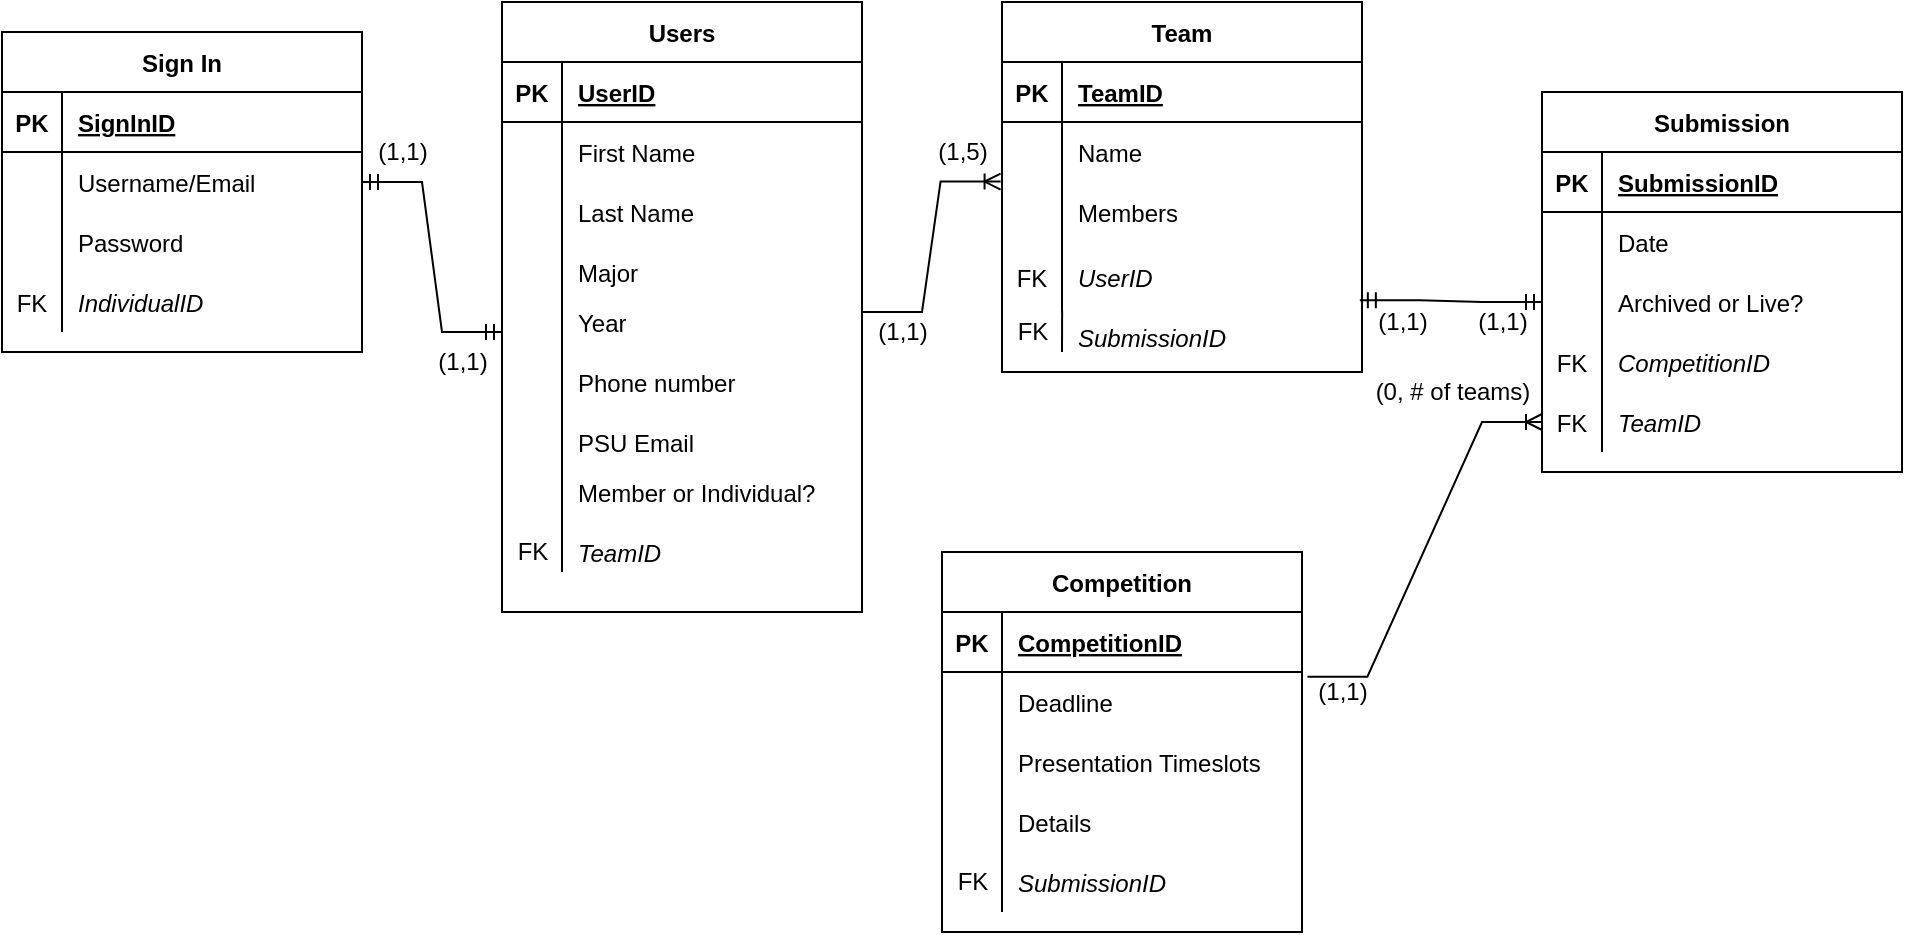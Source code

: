<mxfile version="17.3.0" type="device"><diagram id="R2lEEEUBdFMjLlhIrx00" name="Page-1"><mxGraphModel dx="2053" dy="791" grid="1" gridSize="10" guides="1" tooltips="1" connect="1" arrows="1" fold="1" page="1" pageScale="1" pageWidth="850" pageHeight="1100" math="0" shadow="0" extFonts="Permanent Marker^https://fonts.googleapis.com/css?family=Permanent+Marker"><root><mxCell id="0"/><mxCell id="1" parent="0"/><mxCell id="kNSfibpI5rXc8dCy2JGH-1" value="Team" style="shape=table;startSize=30;container=1;collapsible=1;childLayout=tableLayout;fixedRows=1;rowLines=0;fontStyle=1;align=center;resizeLast=1;" parent="1" vertex="1"><mxGeometry x="390" y="35" width="180" height="185" as="geometry"/></mxCell><mxCell id="kNSfibpI5rXc8dCy2JGH-2" value="" style="shape=tableRow;horizontal=0;startSize=0;swimlaneHead=0;swimlaneBody=0;fillColor=none;collapsible=0;dropTarget=0;points=[[0,0.5],[1,0.5]];portConstraint=eastwest;top=0;left=0;right=0;bottom=1;" parent="kNSfibpI5rXc8dCy2JGH-1" vertex="1"><mxGeometry y="30" width="180" height="30" as="geometry"/></mxCell><mxCell id="kNSfibpI5rXc8dCy2JGH-3" value="PK" style="shape=partialRectangle;connectable=0;fillColor=none;top=0;left=0;bottom=0;right=0;fontStyle=1;overflow=hidden;" parent="kNSfibpI5rXc8dCy2JGH-2" vertex="1"><mxGeometry width="30" height="30" as="geometry"><mxRectangle width="30" height="30" as="alternateBounds"/></mxGeometry></mxCell><mxCell id="kNSfibpI5rXc8dCy2JGH-4" value="TeamID" style="shape=partialRectangle;connectable=0;fillColor=none;top=0;left=0;bottom=0;right=0;align=left;spacingLeft=6;fontStyle=5;overflow=hidden;" parent="kNSfibpI5rXc8dCy2JGH-2" vertex="1"><mxGeometry x="30" width="150" height="30" as="geometry"><mxRectangle width="150" height="30" as="alternateBounds"/></mxGeometry></mxCell><mxCell id="kNSfibpI5rXc8dCy2JGH-5" value="" style="shape=tableRow;horizontal=0;startSize=0;swimlaneHead=0;swimlaneBody=0;fillColor=none;collapsible=0;dropTarget=0;points=[[0,0.5],[1,0.5]];portConstraint=eastwest;top=0;left=0;right=0;bottom=0;" parent="kNSfibpI5rXc8dCy2JGH-1" vertex="1"><mxGeometry y="60" width="180" height="30" as="geometry"/></mxCell><mxCell id="kNSfibpI5rXc8dCy2JGH-6" value="" style="shape=partialRectangle;connectable=0;fillColor=none;top=0;left=0;bottom=0;right=0;editable=1;overflow=hidden;" parent="kNSfibpI5rXc8dCy2JGH-5" vertex="1"><mxGeometry width="30" height="30" as="geometry"><mxRectangle width="30" height="30" as="alternateBounds"/></mxGeometry></mxCell><mxCell id="kNSfibpI5rXc8dCy2JGH-7" value="Name" style="shape=partialRectangle;connectable=0;fillColor=none;top=0;left=0;bottom=0;right=0;align=left;spacingLeft=6;overflow=hidden;" parent="kNSfibpI5rXc8dCy2JGH-5" vertex="1"><mxGeometry x="30" width="150" height="30" as="geometry"><mxRectangle width="150" height="30" as="alternateBounds"/></mxGeometry></mxCell><mxCell id="kNSfibpI5rXc8dCy2JGH-8" value="" style="shape=tableRow;horizontal=0;startSize=0;swimlaneHead=0;swimlaneBody=0;fillColor=none;collapsible=0;dropTarget=0;points=[[0,0.5],[1,0.5]];portConstraint=eastwest;top=0;left=0;right=0;bottom=0;" parent="kNSfibpI5rXc8dCy2JGH-1" vertex="1"><mxGeometry y="90" width="180" height="30" as="geometry"/></mxCell><mxCell id="kNSfibpI5rXc8dCy2JGH-9" value="" style="shape=partialRectangle;connectable=0;fillColor=none;top=0;left=0;bottom=0;right=0;editable=1;overflow=hidden;" parent="kNSfibpI5rXc8dCy2JGH-8" vertex="1"><mxGeometry width="30" height="30" as="geometry"><mxRectangle width="30" height="30" as="alternateBounds"/></mxGeometry></mxCell><mxCell id="kNSfibpI5rXc8dCy2JGH-10" value="Members" style="shape=partialRectangle;connectable=0;fillColor=none;top=0;left=0;bottom=0;right=0;align=left;spacingLeft=6;overflow=hidden;" parent="kNSfibpI5rXc8dCy2JGH-8" vertex="1"><mxGeometry x="30" width="150" height="30" as="geometry"><mxRectangle width="150" height="30" as="alternateBounds"/></mxGeometry></mxCell><mxCell id="kNSfibpI5rXc8dCy2JGH-11" value="" style="shape=tableRow;horizontal=0;startSize=0;swimlaneHead=0;swimlaneBody=0;fillColor=none;collapsible=0;dropTarget=0;points=[[0,0.5],[1,0.5]];portConstraint=eastwest;top=0;left=0;right=0;bottom=0;" parent="kNSfibpI5rXc8dCy2JGH-1" vertex="1"><mxGeometry y="120" width="180" height="35" as="geometry"/></mxCell><mxCell id="kNSfibpI5rXc8dCy2JGH-12" value="FK" style="shape=partialRectangle;connectable=0;fillColor=none;top=0;left=0;bottom=0;right=0;editable=1;overflow=hidden;" parent="kNSfibpI5rXc8dCy2JGH-11" vertex="1"><mxGeometry width="30" height="35" as="geometry"><mxRectangle width="30" height="35" as="alternateBounds"/></mxGeometry></mxCell><mxCell id="kNSfibpI5rXc8dCy2JGH-13" value="UserID" style="shape=partialRectangle;connectable=0;fillColor=none;top=0;left=0;bottom=0;right=0;align=left;spacingLeft=6;overflow=hidden;fontStyle=2" parent="kNSfibpI5rXc8dCy2JGH-11" vertex="1"><mxGeometry x="30" width="150" height="35" as="geometry"><mxRectangle width="150" height="35" as="alternateBounds"/></mxGeometry></mxCell><mxCell id="kNSfibpI5rXc8dCy2JGH-27" value="Users" style="shape=table;startSize=30;container=1;collapsible=1;childLayout=tableLayout;fixedRows=1;rowLines=0;fontStyle=1;align=center;resizeLast=1;" parent="1" vertex="1"><mxGeometry x="140" y="35" width="180" height="305" as="geometry"/></mxCell><mxCell id="kNSfibpI5rXc8dCy2JGH-28" value="" style="shape=tableRow;horizontal=0;startSize=0;swimlaneHead=0;swimlaneBody=0;fillColor=none;collapsible=0;dropTarget=0;points=[[0,0.5],[1,0.5]];portConstraint=eastwest;top=0;left=0;right=0;bottom=1;" parent="kNSfibpI5rXc8dCy2JGH-27" vertex="1"><mxGeometry y="30" width="180" height="30" as="geometry"/></mxCell><mxCell id="kNSfibpI5rXc8dCy2JGH-29" value="PK" style="shape=partialRectangle;connectable=0;fillColor=none;top=0;left=0;bottom=0;right=0;fontStyle=1;overflow=hidden;" parent="kNSfibpI5rXc8dCy2JGH-28" vertex="1"><mxGeometry width="30" height="30" as="geometry"><mxRectangle width="30" height="30" as="alternateBounds"/></mxGeometry></mxCell><mxCell id="kNSfibpI5rXc8dCy2JGH-30" value="UserID" style="shape=partialRectangle;connectable=0;fillColor=none;top=0;left=0;bottom=0;right=0;align=left;spacingLeft=6;fontStyle=5;overflow=hidden;" parent="kNSfibpI5rXc8dCy2JGH-28" vertex="1"><mxGeometry x="30" width="150" height="30" as="geometry"><mxRectangle width="150" height="30" as="alternateBounds"/></mxGeometry></mxCell><mxCell id="kNSfibpI5rXc8dCy2JGH-31" value="" style="shape=tableRow;horizontal=0;startSize=0;swimlaneHead=0;swimlaneBody=0;fillColor=none;collapsible=0;dropTarget=0;points=[[0,0.5],[1,0.5]];portConstraint=eastwest;top=0;left=0;right=0;bottom=0;" parent="kNSfibpI5rXc8dCy2JGH-27" vertex="1"><mxGeometry y="60" width="180" height="30" as="geometry"/></mxCell><mxCell id="kNSfibpI5rXc8dCy2JGH-32" value="" style="shape=partialRectangle;connectable=0;fillColor=none;top=0;left=0;bottom=0;right=0;editable=1;overflow=hidden;" parent="kNSfibpI5rXc8dCy2JGH-31" vertex="1"><mxGeometry width="30" height="30" as="geometry"><mxRectangle width="30" height="30" as="alternateBounds"/></mxGeometry></mxCell><mxCell id="kNSfibpI5rXc8dCy2JGH-33" value="First Name" style="shape=partialRectangle;connectable=0;fillColor=none;top=0;left=0;bottom=0;right=0;align=left;spacingLeft=6;overflow=hidden;" parent="kNSfibpI5rXc8dCy2JGH-31" vertex="1"><mxGeometry x="30" width="150" height="30" as="geometry"><mxRectangle width="150" height="30" as="alternateBounds"/></mxGeometry></mxCell><mxCell id="kNSfibpI5rXc8dCy2JGH-34" value="" style="shape=tableRow;horizontal=0;startSize=0;swimlaneHead=0;swimlaneBody=0;fillColor=none;collapsible=0;dropTarget=0;points=[[0,0.5],[1,0.5]];portConstraint=eastwest;top=0;left=0;right=0;bottom=0;" parent="kNSfibpI5rXc8dCy2JGH-27" vertex="1"><mxGeometry y="90" width="180" height="30" as="geometry"/></mxCell><mxCell id="kNSfibpI5rXc8dCy2JGH-35" value="" style="shape=partialRectangle;connectable=0;fillColor=none;top=0;left=0;bottom=0;right=0;editable=1;overflow=hidden;" parent="kNSfibpI5rXc8dCy2JGH-34" vertex="1"><mxGeometry width="30" height="30" as="geometry"><mxRectangle width="30" height="30" as="alternateBounds"/></mxGeometry></mxCell><mxCell id="kNSfibpI5rXc8dCy2JGH-36" value="Last Name" style="shape=partialRectangle;connectable=0;fillColor=none;top=0;left=0;bottom=0;right=0;align=left;spacingLeft=6;overflow=hidden;" parent="kNSfibpI5rXc8dCy2JGH-34" vertex="1"><mxGeometry x="30" width="150" height="30" as="geometry"><mxRectangle width="150" height="30" as="alternateBounds"/></mxGeometry></mxCell><mxCell id="kNSfibpI5rXc8dCy2JGH-37" value="" style="shape=tableRow;horizontal=0;startSize=0;swimlaneHead=0;swimlaneBody=0;fillColor=none;collapsible=0;dropTarget=0;points=[[0,0.5],[1,0.5]];portConstraint=eastwest;top=0;left=0;right=0;bottom=0;" parent="kNSfibpI5rXc8dCy2JGH-27" vertex="1"><mxGeometry y="120" width="180" height="30" as="geometry"/></mxCell><mxCell id="kNSfibpI5rXc8dCy2JGH-38" value="&#10;&#10;&#10;&#10;&#10;&#10;&#10;&#10;&#10;" style="shape=partialRectangle;connectable=0;fillColor=none;top=0;left=0;bottom=0;right=0;editable=1;overflow=hidden;" parent="kNSfibpI5rXc8dCy2JGH-37" vertex="1"><mxGeometry width="30" height="30" as="geometry"><mxRectangle width="30" height="30" as="alternateBounds"/></mxGeometry></mxCell><mxCell id="kNSfibpI5rXc8dCy2JGH-39" value="Major" style="shape=partialRectangle;connectable=0;fillColor=none;top=0;left=0;bottom=0;right=0;align=left;spacingLeft=6;overflow=hidden;" parent="kNSfibpI5rXc8dCy2JGH-37" vertex="1"><mxGeometry x="30" width="150" height="30" as="geometry"><mxRectangle width="150" height="30" as="alternateBounds"/></mxGeometry></mxCell><mxCell id="kNSfibpI5rXc8dCy2JGH-53" value="Competition" style="shape=table;startSize=30;container=1;collapsible=1;childLayout=tableLayout;fixedRows=1;rowLines=0;fontStyle=1;align=center;resizeLast=1;" parent="1" vertex="1"><mxGeometry x="360" y="310" width="180" height="190" as="geometry"/></mxCell><mxCell id="kNSfibpI5rXc8dCy2JGH-54" value="" style="shape=tableRow;horizontal=0;startSize=0;swimlaneHead=0;swimlaneBody=0;fillColor=none;collapsible=0;dropTarget=0;points=[[0,0.5],[1,0.5]];portConstraint=eastwest;top=0;left=0;right=0;bottom=1;" parent="kNSfibpI5rXc8dCy2JGH-53" vertex="1"><mxGeometry y="30" width="180" height="30" as="geometry"/></mxCell><mxCell id="kNSfibpI5rXc8dCy2JGH-55" value="PK" style="shape=partialRectangle;connectable=0;fillColor=none;top=0;left=0;bottom=0;right=0;fontStyle=1;overflow=hidden;" parent="kNSfibpI5rXc8dCy2JGH-54" vertex="1"><mxGeometry width="30" height="30" as="geometry"><mxRectangle width="30" height="30" as="alternateBounds"/></mxGeometry></mxCell><mxCell id="kNSfibpI5rXc8dCy2JGH-56" value="CompetitionID" style="shape=partialRectangle;connectable=0;fillColor=none;top=0;left=0;bottom=0;right=0;align=left;spacingLeft=6;fontStyle=5;overflow=hidden;" parent="kNSfibpI5rXc8dCy2JGH-54" vertex="1"><mxGeometry x="30" width="150" height="30" as="geometry"><mxRectangle width="150" height="30" as="alternateBounds"/></mxGeometry></mxCell><mxCell id="kNSfibpI5rXc8dCy2JGH-57" value="" style="shape=tableRow;horizontal=0;startSize=0;swimlaneHead=0;swimlaneBody=0;fillColor=none;collapsible=0;dropTarget=0;points=[[0,0.5],[1,0.5]];portConstraint=eastwest;top=0;left=0;right=0;bottom=0;" parent="kNSfibpI5rXc8dCy2JGH-53" vertex="1"><mxGeometry y="60" width="180" height="30" as="geometry"/></mxCell><mxCell id="kNSfibpI5rXc8dCy2JGH-58" value="" style="shape=partialRectangle;connectable=0;fillColor=none;top=0;left=0;bottom=0;right=0;editable=1;overflow=hidden;" parent="kNSfibpI5rXc8dCy2JGH-57" vertex="1"><mxGeometry width="30" height="30" as="geometry"><mxRectangle width="30" height="30" as="alternateBounds"/></mxGeometry></mxCell><mxCell id="kNSfibpI5rXc8dCy2JGH-59" value="Deadline" style="shape=partialRectangle;connectable=0;fillColor=none;top=0;left=0;bottom=0;right=0;align=left;spacingLeft=6;overflow=hidden;" parent="kNSfibpI5rXc8dCy2JGH-57" vertex="1"><mxGeometry x="30" width="150" height="30" as="geometry"><mxRectangle width="150" height="30" as="alternateBounds"/></mxGeometry></mxCell><mxCell id="kNSfibpI5rXc8dCy2JGH-60" value="" style="shape=tableRow;horizontal=0;startSize=0;swimlaneHead=0;swimlaneBody=0;fillColor=none;collapsible=0;dropTarget=0;points=[[0,0.5],[1,0.5]];portConstraint=eastwest;top=0;left=0;right=0;bottom=0;" parent="kNSfibpI5rXc8dCy2JGH-53" vertex="1"><mxGeometry y="90" width="180" height="30" as="geometry"/></mxCell><mxCell id="kNSfibpI5rXc8dCy2JGH-61" value="" style="shape=partialRectangle;connectable=0;fillColor=none;top=0;left=0;bottom=0;right=0;editable=1;overflow=hidden;" parent="kNSfibpI5rXc8dCy2JGH-60" vertex="1"><mxGeometry width="30" height="30" as="geometry"><mxRectangle width="30" height="30" as="alternateBounds"/></mxGeometry></mxCell><mxCell id="kNSfibpI5rXc8dCy2JGH-62" value="Presentation Timeslots" style="shape=partialRectangle;connectable=0;fillColor=none;top=0;left=0;bottom=0;right=0;align=left;spacingLeft=6;overflow=hidden;" parent="kNSfibpI5rXc8dCy2JGH-60" vertex="1"><mxGeometry x="30" width="150" height="30" as="geometry"><mxRectangle width="150" height="30" as="alternateBounds"/></mxGeometry></mxCell><mxCell id="kNSfibpI5rXc8dCy2JGH-63" value="" style="shape=tableRow;horizontal=0;startSize=0;swimlaneHead=0;swimlaneBody=0;fillColor=none;collapsible=0;dropTarget=0;points=[[0,0.5],[1,0.5]];portConstraint=eastwest;top=0;left=0;right=0;bottom=0;" parent="kNSfibpI5rXc8dCy2JGH-53" vertex="1"><mxGeometry y="120" width="180" height="30" as="geometry"/></mxCell><mxCell id="kNSfibpI5rXc8dCy2JGH-64" value="&#10;&#10;&#10;&#10;&#10;&#10;&#10;&#10;&#10;" style="shape=partialRectangle;connectable=0;fillColor=none;top=0;left=0;bottom=0;right=0;editable=1;overflow=hidden;" parent="kNSfibpI5rXc8dCy2JGH-63" vertex="1"><mxGeometry width="30" height="30" as="geometry"><mxRectangle width="30" height="30" as="alternateBounds"/></mxGeometry></mxCell><mxCell id="kNSfibpI5rXc8dCy2JGH-65" value="" style="shape=partialRectangle;connectable=0;fillColor=none;top=0;left=0;bottom=0;right=0;align=left;spacingLeft=6;overflow=hidden;" parent="kNSfibpI5rXc8dCy2JGH-63" vertex="1"><mxGeometry x="30" width="150" height="30" as="geometry"><mxRectangle width="150" height="30" as="alternateBounds"/></mxGeometry></mxCell><mxCell id="kNSfibpI5rXc8dCy2JGH-66" value="Year" style="shape=partialRectangle;connectable=0;fillColor=none;top=0;left=0;bottom=0;right=0;align=left;spacingLeft=6;overflow=hidden;" parent="1" vertex="1"><mxGeometry x="170" y="180" width="150" height="30" as="geometry"><mxRectangle width="150" height="30" as="alternateBounds"/></mxGeometry></mxCell><mxCell id="kNSfibpI5rXc8dCy2JGH-67" value="" style="endArrow=none;html=1;rounded=0;" parent="1" edge="1"><mxGeometry relative="1" as="geometry"><mxPoint x="170" y="180" as="sourcePoint"/><mxPoint x="170" y="280" as="targetPoint"/></mxGeometry></mxCell><mxCell id="kNSfibpI5rXc8dCy2JGH-68" value="Phone number" style="shape=partialRectangle;connectable=0;fillColor=none;top=0;left=0;bottom=0;right=0;align=left;spacingLeft=6;overflow=hidden;" parent="1" vertex="1"><mxGeometry x="170" y="210" width="150" height="30" as="geometry"><mxRectangle width="150" height="30" as="alternateBounds"/></mxGeometry></mxCell><mxCell id="kNSfibpI5rXc8dCy2JGH-69" value="PSU Email" style="shape=partialRectangle;connectable=0;fillColor=none;top=0;left=0;bottom=0;right=0;align=left;spacingLeft=6;overflow=hidden;" parent="1" vertex="1"><mxGeometry x="170" y="240" width="150" height="30" as="geometry"><mxRectangle width="150" height="30" as="alternateBounds"/></mxGeometry></mxCell><mxCell id="kNSfibpI5rXc8dCy2JGH-70" value="TeamID" style="shape=partialRectangle;connectable=0;fillColor=none;top=0;left=0;bottom=0;right=0;align=left;spacingLeft=6;overflow=hidden;fontStyle=2" parent="1" vertex="1"><mxGeometry x="170" y="295" width="150" height="30" as="geometry"><mxRectangle width="150" height="30" as="alternateBounds"/></mxGeometry></mxCell><mxCell id="kNSfibpI5rXc8dCy2JGH-72" value="FK" style="text;html=1;align=center;verticalAlign=middle;resizable=0;points=[];autosize=1;strokeColor=none;fillColor=none;" parent="1" vertex="1"><mxGeometry x="140" y="300" width="30" height="20" as="geometry"/></mxCell><mxCell id="kNSfibpI5rXc8dCy2JGH-73" value="Details" style="shape=partialRectangle;connectable=0;fillColor=none;top=0;left=0;bottom=0;right=0;align=left;spacingLeft=6;overflow=hidden;" parent="1" vertex="1"><mxGeometry x="390" y="430" width="150" height="30" as="geometry"><mxRectangle width="150" height="30" as="alternateBounds"/></mxGeometry></mxCell><mxCell id="kNSfibpI5rXc8dCy2JGH-74" value="Submission" style="shape=table;startSize=30;container=1;collapsible=1;childLayout=tableLayout;fixedRows=1;rowLines=0;fontStyle=1;align=center;resizeLast=1;" parent="1" vertex="1"><mxGeometry x="660" y="80" width="180" height="190" as="geometry"/></mxCell><mxCell id="kNSfibpI5rXc8dCy2JGH-75" value="" style="shape=tableRow;horizontal=0;startSize=0;swimlaneHead=0;swimlaneBody=0;fillColor=none;collapsible=0;dropTarget=0;points=[[0,0.5],[1,0.5]];portConstraint=eastwest;top=0;left=0;right=0;bottom=1;" parent="kNSfibpI5rXc8dCy2JGH-74" vertex="1"><mxGeometry y="30" width="180" height="30" as="geometry"/></mxCell><mxCell id="kNSfibpI5rXc8dCy2JGH-76" value="PK" style="shape=partialRectangle;connectable=0;fillColor=none;top=0;left=0;bottom=0;right=0;fontStyle=1;overflow=hidden;" parent="kNSfibpI5rXc8dCy2JGH-75" vertex="1"><mxGeometry width="30" height="30" as="geometry"><mxRectangle width="30" height="30" as="alternateBounds"/></mxGeometry></mxCell><mxCell id="kNSfibpI5rXc8dCy2JGH-77" value="SubmissionID" style="shape=partialRectangle;connectable=0;fillColor=none;top=0;left=0;bottom=0;right=0;align=left;spacingLeft=6;fontStyle=5;overflow=hidden;" parent="kNSfibpI5rXc8dCy2JGH-75" vertex="1"><mxGeometry x="30" width="150" height="30" as="geometry"><mxRectangle width="150" height="30" as="alternateBounds"/></mxGeometry></mxCell><mxCell id="XR-7qriL7ahFUzsVJpBt-6" value="" style="shape=tableRow;horizontal=0;startSize=0;swimlaneHead=0;swimlaneBody=0;fillColor=none;collapsible=0;dropTarget=0;points=[[0,0.5],[1,0.5]];portConstraint=eastwest;top=0;left=0;right=0;bottom=0;" parent="kNSfibpI5rXc8dCy2JGH-74" vertex="1"><mxGeometry y="60" width="180" height="30" as="geometry"/></mxCell><mxCell id="XR-7qriL7ahFUzsVJpBt-7" value="" style="shape=partialRectangle;connectable=0;fillColor=none;top=0;left=0;bottom=0;right=0;editable=1;overflow=hidden;" parent="XR-7qriL7ahFUzsVJpBt-6" vertex="1"><mxGeometry width="30" height="30" as="geometry"><mxRectangle width="30" height="30" as="alternateBounds"/></mxGeometry></mxCell><mxCell id="XR-7qriL7ahFUzsVJpBt-8" value="Date" style="shape=partialRectangle;connectable=0;fillColor=none;top=0;left=0;bottom=0;right=0;align=left;spacingLeft=6;overflow=hidden;" parent="XR-7qriL7ahFUzsVJpBt-6" vertex="1"><mxGeometry x="30" width="150" height="30" as="geometry"><mxRectangle width="150" height="30" as="alternateBounds"/></mxGeometry></mxCell><mxCell id="kNSfibpI5rXc8dCy2JGH-78" value="" style="shape=tableRow;horizontal=0;startSize=0;swimlaneHead=0;swimlaneBody=0;fillColor=none;collapsible=0;dropTarget=0;points=[[0,0.5],[1,0.5]];portConstraint=eastwest;top=0;left=0;right=0;bottom=0;" parent="kNSfibpI5rXc8dCy2JGH-74" vertex="1"><mxGeometry y="90" width="180" height="30" as="geometry"/></mxCell><mxCell id="kNSfibpI5rXc8dCy2JGH-79" value="" style="shape=partialRectangle;connectable=0;fillColor=none;top=0;left=0;bottom=0;right=0;editable=1;overflow=hidden;" parent="kNSfibpI5rXc8dCy2JGH-78" vertex="1"><mxGeometry width="30" height="30" as="geometry"><mxRectangle width="30" height="30" as="alternateBounds"/></mxGeometry></mxCell><mxCell id="kNSfibpI5rXc8dCy2JGH-80" value="Archived or Live?" style="shape=partialRectangle;connectable=0;fillColor=none;top=0;left=0;bottom=0;right=0;align=left;spacingLeft=6;overflow=hidden;" parent="kNSfibpI5rXc8dCy2JGH-78" vertex="1"><mxGeometry x="30" width="150" height="30" as="geometry"><mxRectangle width="150" height="30" as="alternateBounds"/></mxGeometry></mxCell><mxCell id="kNSfibpI5rXc8dCy2JGH-81" value="" style="shape=tableRow;horizontal=0;startSize=0;swimlaneHead=0;swimlaneBody=0;fillColor=none;collapsible=0;dropTarget=0;points=[[0,0.5],[1,0.5]];portConstraint=eastwest;top=0;left=0;right=0;bottom=0;" parent="kNSfibpI5rXc8dCy2JGH-74" vertex="1"><mxGeometry y="120" width="180" height="30" as="geometry"/></mxCell><mxCell id="kNSfibpI5rXc8dCy2JGH-82" value="FK" style="shape=partialRectangle;connectable=0;fillColor=none;top=0;left=0;bottom=0;right=0;editable=1;overflow=hidden;" parent="kNSfibpI5rXc8dCy2JGH-81" vertex="1"><mxGeometry width="30" height="30" as="geometry"><mxRectangle width="30" height="30" as="alternateBounds"/></mxGeometry></mxCell><mxCell id="kNSfibpI5rXc8dCy2JGH-83" value="CompetitionID" style="shape=partialRectangle;connectable=0;fillColor=none;top=0;left=0;bottom=0;right=0;align=left;spacingLeft=6;overflow=hidden;fontStyle=2" parent="kNSfibpI5rXc8dCy2JGH-81" vertex="1"><mxGeometry x="30" width="150" height="30" as="geometry"><mxRectangle width="150" height="30" as="alternateBounds"/></mxGeometry></mxCell><mxCell id="kNSfibpI5rXc8dCy2JGH-84" value="" style="shape=tableRow;horizontal=0;startSize=0;swimlaneHead=0;swimlaneBody=0;fillColor=none;collapsible=0;dropTarget=0;points=[[0,0.5],[1,0.5]];portConstraint=eastwest;top=0;left=0;right=0;bottom=0;" parent="kNSfibpI5rXc8dCy2JGH-74" vertex="1"><mxGeometry y="150" width="180" height="30" as="geometry"/></mxCell><mxCell id="kNSfibpI5rXc8dCy2JGH-85" value="FK" style="shape=partialRectangle;connectable=0;fillColor=none;top=0;left=0;bottom=0;right=0;editable=1;overflow=hidden;" parent="kNSfibpI5rXc8dCy2JGH-84" vertex="1"><mxGeometry width="30" height="30" as="geometry"><mxRectangle width="30" height="30" as="alternateBounds"/></mxGeometry></mxCell><mxCell id="kNSfibpI5rXc8dCy2JGH-86" value="TeamID" style="shape=partialRectangle;connectable=0;fillColor=none;top=0;left=0;bottom=0;right=0;align=left;spacingLeft=6;overflow=hidden;fontStyle=2" parent="kNSfibpI5rXc8dCy2JGH-84" vertex="1"><mxGeometry x="30" width="150" height="30" as="geometry"><mxRectangle width="150" height="30" as="alternateBounds"/></mxGeometry></mxCell><mxCell id="kNSfibpI5rXc8dCy2JGH-114" value="Sign In" style="shape=table;startSize=30;container=1;collapsible=1;childLayout=tableLayout;fixedRows=1;rowLines=0;fontStyle=1;align=center;resizeLast=1;" parent="1" vertex="1"><mxGeometry x="-110" y="50" width="180" height="160" as="geometry"/></mxCell><mxCell id="kNSfibpI5rXc8dCy2JGH-115" value="" style="shape=tableRow;horizontal=0;startSize=0;swimlaneHead=0;swimlaneBody=0;fillColor=none;collapsible=0;dropTarget=0;points=[[0,0.5],[1,0.5]];portConstraint=eastwest;top=0;left=0;right=0;bottom=1;" parent="kNSfibpI5rXc8dCy2JGH-114" vertex="1"><mxGeometry y="30" width="180" height="30" as="geometry"/></mxCell><mxCell id="kNSfibpI5rXc8dCy2JGH-116" value="PK" style="shape=partialRectangle;connectable=0;fillColor=none;top=0;left=0;bottom=0;right=0;fontStyle=1;overflow=hidden;" parent="kNSfibpI5rXc8dCy2JGH-115" vertex="1"><mxGeometry width="30" height="30" as="geometry"><mxRectangle width="30" height="30" as="alternateBounds"/></mxGeometry></mxCell><mxCell id="kNSfibpI5rXc8dCy2JGH-117" value="SignInID" style="shape=partialRectangle;connectable=0;fillColor=none;top=0;left=0;bottom=0;right=0;align=left;spacingLeft=6;fontStyle=5;overflow=hidden;" parent="kNSfibpI5rXc8dCy2JGH-115" vertex="1"><mxGeometry x="30" width="150" height="30" as="geometry"><mxRectangle width="150" height="30" as="alternateBounds"/></mxGeometry></mxCell><mxCell id="kNSfibpI5rXc8dCy2JGH-118" value="" style="shape=tableRow;horizontal=0;startSize=0;swimlaneHead=0;swimlaneBody=0;fillColor=none;collapsible=0;dropTarget=0;points=[[0,0.5],[1,0.5]];portConstraint=eastwest;top=0;left=0;right=0;bottom=0;" parent="kNSfibpI5rXc8dCy2JGH-114" vertex="1"><mxGeometry y="60" width="180" height="30" as="geometry"/></mxCell><mxCell id="kNSfibpI5rXc8dCy2JGH-119" value="" style="shape=partialRectangle;connectable=0;fillColor=none;top=0;left=0;bottom=0;right=0;editable=1;overflow=hidden;" parent="kNSfibpI5rXc8dCy2JGH-118" vertex="1"><mxGeometry width="30" height="30" as="geometry"><mxRectangle width="30" height="30" as="alternateBounds"/></mxGeometry></mxCell><mxCell id="kNSfibpI5rXc8dCy2JGH-120" value="Username/Email" style="shape=partialRectangle;connectable=0;fillColor=none;top=0;left=0;bottom=0;right=0;align=left;spacingLeft=6;overflow=hidden;" parent="kNSfibpI5rXc8dCy2JGH-118" vertex="1"><mxGeometry x="30" width="150" height="30" as="geometry"><mxRectangle width="150" height="30" as="alternateBounds"/></mxGeometry></mxCell><mxCell id="kNSfibpI5rXc8dCy2JGH-121" value="" style="shape=tableRow;horizontal=0;startSize=0;swimlaneHead=0;swimlaneBody=0;fillColor=none;collapsible=0;dropTarget=0;points=[[0,0.5],[1,0.5]];portConstraint=eastwest;top=0;left=0;right=0;bottom=0;" parent="kNSfibpI5rXc8dCy2JGH-114" vertex="1"><mxGeometry y="90" width="180" height="30" as="geometry"/></mxCell><mxCell id="kNSfibpI5rXc8dCy2JGH-122" value="" style="shape=partialRectangle;connectable=0;fillColor=none;top=0;left=0;bottom=0;right=0;editable=1;overflow=hidden;" parent="kNSfibpI5rXc8dCy2JGH-121" vertex="1"><mxGeometry width="30" height="30" as="geometry"><mxRectangle width="30" height="30" as="alternateBounds"/></mxGeometry></mxCell><mxCell id="kNSfibpI5rXc8dCy2JGH-123" value="Password" style="shape=partialRectangle;connectable=0;fillColor=none;top=0;left=0;bottom=0;right=0;align=left;spacingLeft=6;overflow=hidden;" parent="kNSfibpI5rXc8dCy2JGH-121" vertex="1"><mxGeometry x="30" width="150" height="30" as="geometry"><mxRectangle width="150" height="30" as="alternateBounds"/></mxGeometry></mxCell><mxCell id="kNSfibpI5rXc8dCy2JGH-124" value="" style="shape=tableRow;horizontal=0;startSize=0;swimlaneHead=0;swimlaneBody=0;fillColor=none;collapsible=0;dropTarget=0;points=[[0,0.5],[1,0.5]];portConstraint=eastwest;top=0;left=0;right=0;bottom=0;" parent="kNSfibpI5rXc8dCy2JGH-114" vertex="1"><mxGeometry y="120" width="180" height="30" as="geometry"/></mxCell><mxCell id="kNSfibpI5rXc8dCy2JGH-125" value="FK" style="shape=partialRectangle;connectable=0;fillColor=none;top=0;left=0;bottom=0;right=0;editable=1;overflow=hidden;fontStyle=0" parent="kNSfibpI5rXc8dCy2JGH-124" vertex="1"><mxGeometry width="30" height="30" as="geometry"><mxRectangle width="30" height="30" as="alternateBounds"/></mxGeometry></mxCell><mxCell id="kNSfibpI5rXc8dCy2JGH-126" value="IndividualID" style="shape=partialRectangle;connectable=0;fillColor=none;top=0;left=0;bottom=0;right=0;align=left;spacingLeft=6;overflow=hidden;fontStyle=2" parent="kNSfibpI5rXc8dCy2JGH-124" vertex="1"><mxGeometry x="30" width="150" height="30" as="geometry"><mxRectangle width="150" height="30" as="alternateBounds"/></mxGeometry></mxCell><mxCell id="XR-7qriL7ahFUzsVJpBt-5" value="" style="endArrow=none;html=1;rounded=0;entryX=1;entryY=0.25;entryDx=0;entryDy=0;entryPerimeter=0;" parent="1" target="kNSfibpI5rXc8dCy2JGH-72" edge="1"><mxGeometry width="50" height="50" relative="1" as="geometry"><mxPoint x="170" y="300" as="sourcePoint"/><mxPoint x="440" y="330" as="targetPoint"/></mxGeometry></mxCell><mxCell id="XR-7qriL7ahFUzsVJpBt-10" value="" style="edgeStyle=entityRelationEdgeStyle;fontSize=12;html=1;endArrow=ERmandOne;startArrow=ERmandOne;rounded=0;exitX=0;exitY=0.5;exitDx=0;exitDy=0;entryX=0.994;entryY=0.833;entryDx=0;entryDy=0;entryPerimeter=0;" parent="1" source="kNSfibpI5rXc8dCy2JGH-78" target="kNSfibpI5rXc8dCy2JGH-11" edge="1"><mxGeometry width="100" height="100" relative="1" as="geometry"><mxPoint x="370" y="260" as="sourcePoint"/><mxPoint x="470" y="160" as="targetPoint"/></mxGeometry></mxCell><mxCell id="XR-7qriL7ahFUzsVJpBt-14" value="" style="edgeStyle=entityRelationEdgeStyle;fontSize=12;html=1;endArrow=ERmandOne;startArrow=ERmandOne;rounded=0;exitX=1;exitY=0.5;exitDx=0;exitDy=0;" parent="1" source="kNSfibpI5rXc8dCy2JGH-118" edge="1"><mxGeometry width="100" height="100" relative="1" as="geometry"><mxPoint x="220" y="270" as="sourcePoint"/><mxPoint x="140" y="200" as="targetPoint"/></mxGeometry></mxCell><mxCell id="Rd1A0BAZ_INfrU3Pif2S-1" value="" style="endArrow=none;html=1;rounded=0;" edge="1" parent="1"><mxGeometry relative="1" as="geometry"><mxPoint x="170" y="280" as="sourcePoint"/><mxPoint x="170" y="320" as="targetPoint"/></mxGeometry></mxCell><mxCell id="Rd1A0BAZ_INfrU3Pif2S-2" value="Member or Individual?" style="shape=partialRectangle;connectable=0;fillColor=none;top=0;left=0;bottom=0;right=0;align=left;spacingLeft=6;overflow=hidden;fontStyle=0" vertex="1" parent="1"><mxGeometry x="170" y="265" width="150" height="30" as="geometry"><mxRectangle width="150" height="30" as="alternateBounds"/></mxGeometry></mxCell><mxCell id="Rd1A0BAZ_INfrU3Pif2S-3" value="" style="endArrow=none;html=1;rounded=0;exitX=0.167;exitY=0.986;exitDx=0;exitDy=0;exitPerimeter=0;" edge="1" parent="1" source="kNSfibpI5rXc8dCy2JGH-11"><mxGeometry relative="1" as="geometry"><mxPoint x="180" y="270" as="sourcePoint"/><mxPoint x="420" y="210" as="targetPoint"/></mxGeometry></mxCell><mxCell id="Rd1A0BAZ_INfrU3Pif2S-4" value="SubmissionID" style="shape=partialRectangle;connectable=0;fillColor=none;top=0;left=0;bottom=0;right=0;align=left;spacingLeft=6;overflow=hidden;fontStyle=2" vertex="1" parent="1"><mxGeometry x="420" y="185" width="150" height="35" as="geometry"><mxRectangle width="150" height="35" as="alternateBounds"/></mxGeometry></mxCell><mxCell id="Rd1A0BAZ_INfrU3Pif2S-5" value="FK" style="text;html=1;align=center;verticalAlign=middle;resizable=0;points=[];autosize=1;strokeColor=none;fillColor=none;" vertex="1" parent="1"><mxGeometry x="390" y="190" width="30" height="20" as="geometry"/></mxCell><mxCell id="Rd1A0BAZ_INfrU3Pif2S-6" value="" style="endArrow=none;html=1;rounded=0;" edge="1" parent="1"><mxGeometry relative="1" as="geometry"><mxPoint x="390" y="460" as="sourcePoint"/><mxPoint x="390" y="490" as="targetPoint"/></mxGeometry></mxCell><mxCell id="Rd1A0BAZ_INfrU3Pif2S-7" value="SubmissionID" style="shape=partialRectangle;connectable=0;fillColor=none;top=0;left=0;bottom=0;right=0;align=left;spacingLeft=6;overflow=hidden;fontStyle=2" vertex="1" parent="1"><mxGeometry x="390" y="460" width="150" height="30" as="geometry"><mxRectangle width="150" height="30" as="alternateBounds"/></mxGeometry></mxCell><mxCell id="Rd1A0BAZ_INfrU3Pif2S-8" value="FK" style="text;html=1;align=center;verticalAlign=middle;resizable=0;points=[];autosize=1;strokeColor=none;fillColor=none;" vertex="1" parent="1"><mxGeometry x="360" y="465" width="30" height="20" as="geometry"/></mxCell><mxCell id="Rd1A0BAZ_INfrU3Pif2S-10" value="(1,1)" style="text;html=1;align=center;verticalAlign=middle;resizable=0;points=[];autosize=1;strokeColor=none;fillColor=none;" vertex="1" parent="1"><mxGeometry x="620" y="185" width="40" height="20" as="geometry"/></mxCell><mxCell id="Rd1A0BAZ_INfrU3Pif2S-11" value="(1,1)" style="text;html=1;align=center;verticalAlign=middle;resizable=0;points=[];autosize=1;strokeColor=none;fillColor=none;" vertex="1" parent="1"><mxGeometry x="570" y="185" width="40" height="20" as="geometry"/></mxCell><mxCell id="Rd1A0BAZ_INfrU3Pif2S-13" value="(1,1)" style="text;html=1;align=center;verticalAlign=middle;resizable=0;points=[];autosize=1;strokeColor=none;fillColor=none;" vertex="1" parent="1"><mxGeometry x="70" y="100" width="40" height="20" as="geometry"/></mxCell><mxCell id="Rd1A0BAZ_INfrU3Pif2S-14" value="(1,1)" style="text;html=1;align=center;verticalAlign=middle;resizable=0;points=[];autosize=1;strokeColor=none;fillColor=none;" vertex="1" parent="1"><mxGeometry x="100" y="205" width="40" height="20" as="geometry"/></mxCell><mxCell id="Rd1A0BAZ_INfrU3Pif2S-17" value="(1,1)" style="text;html=1;align=center;verticalAlign=middle;resizable=0;points=[];autosize=1;strokeColor=none;fillColor=none;" vertex="1" parent="1"><mxGeometry x="540" y="370" width="40" height="20" as="geometry"/></mxCell><mxCell id="Rd1A0BAZ_INfrU3Pif2S-18" value="(0, # of teams)" style="text;html=1;align=center;verticalAlign=middle;resizable=0;points=[];autosize=1;strokeColor=none;fillColor=none;" vertex="1" parent="1"><mxGeometry x="570" y="220" width="90" height="20" as="geometry"/></mxCell><mxCell id="Rd1A0BAZ_INfrU3Pif2S-20" value="(1,1)" style="text;html=1;align=center;verticalAlign=middle;resizable=0;points=[];autosize=1;strokeColor=none;fillColor=none;" vertex="1" parent="1"><mxGeometry x="320" y="190" width="40" height="20" as="geometry"/></mxCell><mxCell id="Rd1A0BAZ_INfrU3Pif2S-21" value="(1,5)" style="text;html=1;align=center;verticalAlign=middle;resizable=0;points=[];autosize=1;strokeColor=none;fillColor=none;" vertex="1" parent="1"><mxGeometry x="350" y="100" width="40" height="20" as="geometry"/></mxCell><mxCell id="Rd1A0BAZ_INfrU3Pif2S-22" value="" style="edgeStyle=entityRelationEdgeStyle;fontSize=12;html=1;endArrow=ERoneToMany;rounded=0;entryX=-0.004;entryY=-0.008;entryDx=0;entryDy=0;entryPerimeter=0;" edge="1" parent="1" target="kNSfibpI5rXc8dCy2JGH-8"><mxGeometry width="100" height="100" relative="1" as="geometry"><mxPoint x="320" y="190" as="sourcePoint"/><mxPoint x="500" y="130" as="targetPoint"/></mxGeometry></mxCell><mxCell id="Rd1A0BAZ_INfrU3Pif2S-16" value="" style="edgeStyle=entityRelationEdgeStyle;fontSize=12;html=1;endArrow=ERoneToMany;rounded=0;entryX=0;entryY=0.5;entryDx=0;entryDy=0;exitX=1.015;exitY=1.079;exitDx=0;exitDy=0;exitPerimeter=0;" edge="1" parent="1" source="kNSfibpI5rXc8dCy2JGH-54" target="kNSfibpI5rXc8dCy2JGH-84"><mxGeometry width="100" height="100" relative="1" as="geometry"><mxPoint x="430" y="310" as="sourcePoint"/><mxPoint x="530" y="210" as="targetPoint"/></mxGeometry></mxCell></root></mxGraphModel></diagram></mxfile>